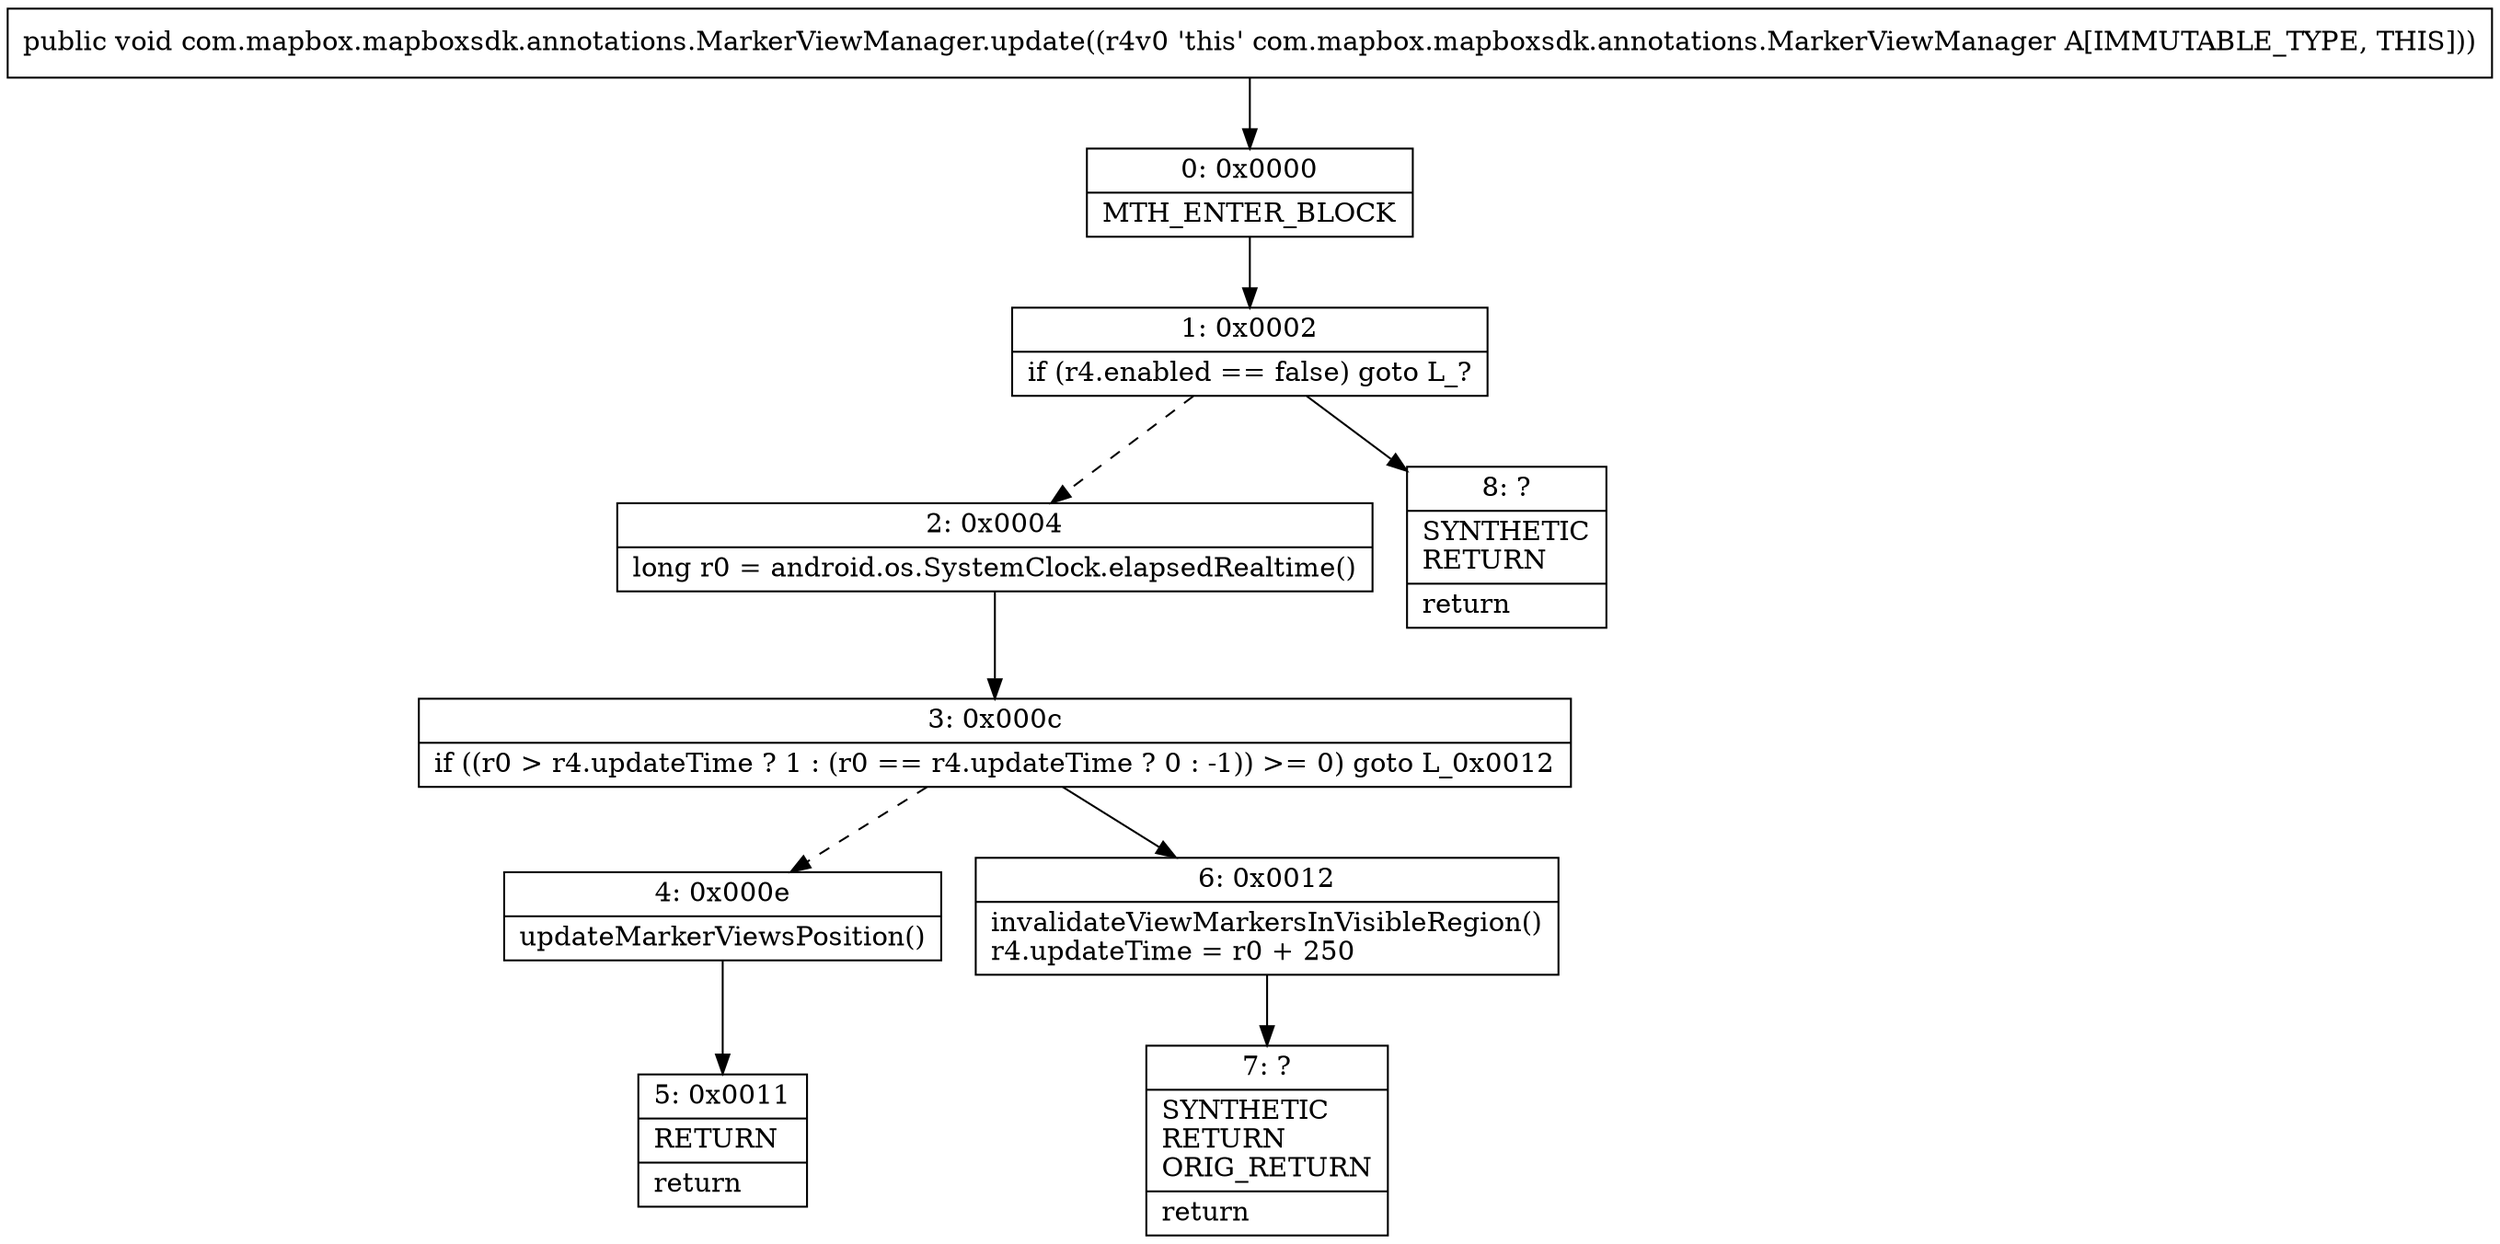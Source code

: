 digraph "CFG forcom.mapbox.mapboxsdk.annotations.MarkerViewManager.update()V" {
Node_0 [shape=record,label="{0\:\ 0x0000|MTH_ENTER_BLOCK\l}"];
Node_1 [shape=record,label="{1\:\ 0x0002|if (r4.enabled == false) goto L_?\l}"];
Node_2 [shape=record,label="{2\:\ 0x0004|long r0 = android.os.SystemClock.elapsedRealtime()\l}"];
Node_3 [shape=record,label="{3\:\ 0x000c|if ((r0 \> r4.updateTime ? 1 : (r0 == r4.updateTime ? 0 : \-1)) \>= 0) goto L_0x0012\l}"];
Node_4 [shape=record,label="{4\:\ 0x000e|updateMarkerViewsPosition()\l}"];
Node_5 [shape=record,label="{5\:\ 0x0011|RETURN\l|return\l}"];
Node_6 [shape=record,label="{6\:\ 0x0012|invalidateViewMarkersInVisibleRegion()\lr4.updateTime = r0 + 250\l}"];
Node_7 [shape=record,label="{7\:\ ?|SYNTHETIC\lRETURN\lORIG_RETURN\l|return\l}"];
Node_8 [shape=record,label="{8\:\ ?|SYNTHETIC\lRETURN\l|return\l}"];
MethodNode[shape=record,label="{public void com.mapbox.mapboxsdk.annotations.MarkerViewManager.update((r4v0 'this' com.mapbox.mapboxsdk.annotations.MarkerViewManager A[IMMUTABLE_TYPE, THIS])) }"];
MethodNode -> Node_0;
Node_0 -> Node_1;
Node_1 -> Node_2[style=dashed];
Node_1 -> Node_8;
Node_2 -> Node_3;
Node_3 -> Node_4[style=dashed];
Node_3 -> Node_6;
Node_4 -> Node_5;
Node_6 -> Node_7;
}

